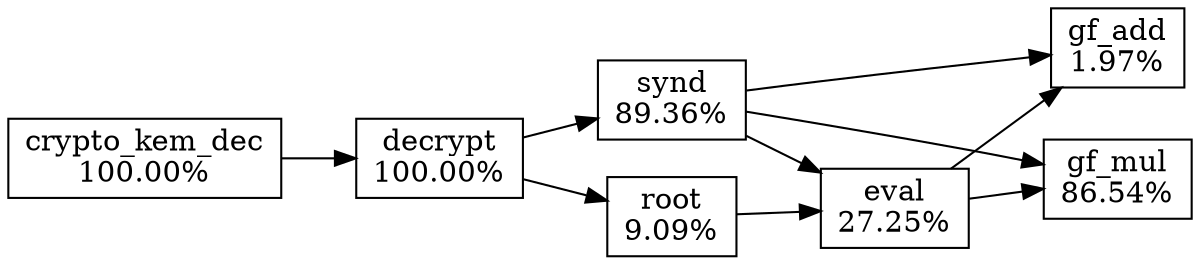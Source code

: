 digraph G {
  rankdir=LR;
  node [shape=box];
  F5562532e3880 [label="eval\n27.25%"];
  F5562533590e0 [label="gf_mul\n86.54%"];
  F55625344fcb0 [label="crypto_kem_dec\n100.00%"];
  F5562538b9d00 [label="root\n9.09%"];
  F5562540f3260 [label="decrypt\n100.00%"];
  F55625414db00 [label="synd\n89.36%"];
  F556254229290 [label="gf_add\n1.97%"];
  F5562532e3880 -> F5562533590e0
  F5562532e3880 -> F556254229290
  F55625344fcb0 -> F5562540f3260
  F5562538b9d00 -> F5562532e3880
  F5562540f3260 -> F5562538b9d00
  F5562540f3260 -> F55625414db00
  F55625414db00 -> F5562532e3880
  F55625414db00 -> F5562533590e0
  F55625414db00 -> F556254229290
}
